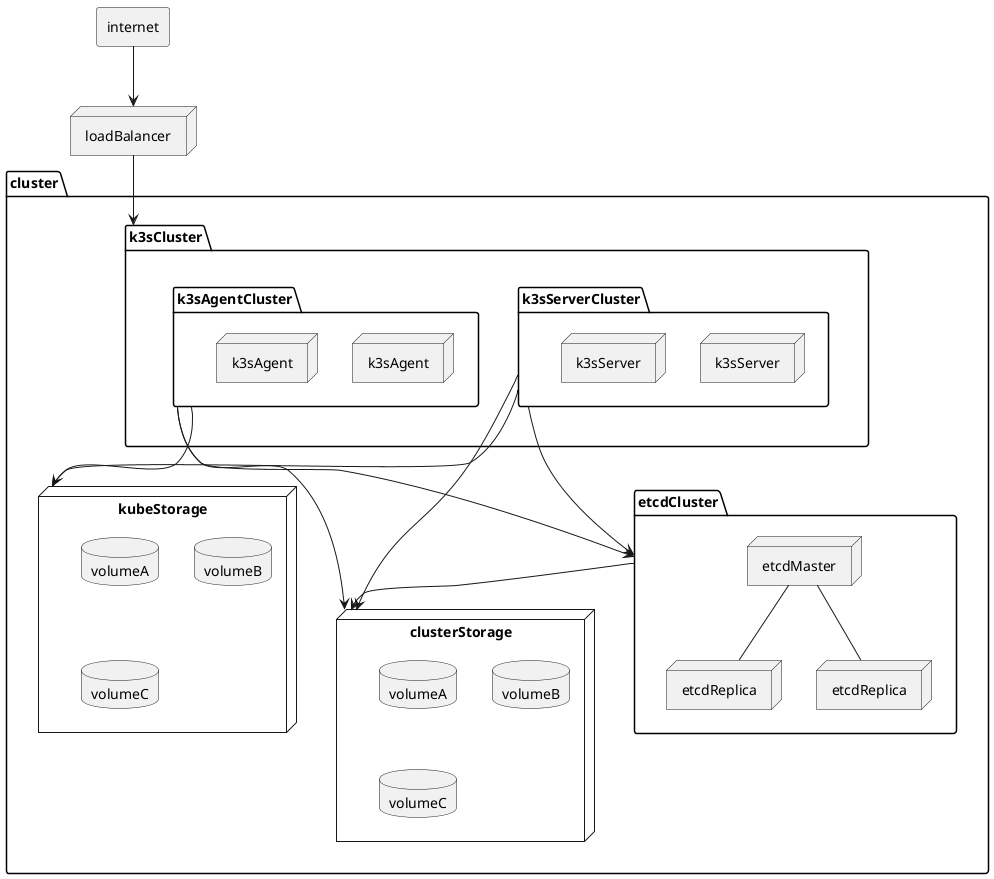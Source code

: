@startuml

agent internet 
node loadBalancer 
package cluster {
    node kubeStorage {
        database volumeA
        database volumeB
        database volumeC
    }

    node clusterStorage {
        database volumeA1 as "volumeA"
        database volumeB1 as "volumeB"
        database volumeC1 as "volumeC"
    }

    package etcdCluster {
        node etcdMaster
        node etcdReplica1 as "etcdReplica"
        node etcdReplica2 as "etcdReplica"

        etcdMaster -- etcdReplica1
        etcdMaster -- etcdReplica2
    }

    package k3sCluster {
        package k3sAgentCluster {
            node k3sAgent1 as "k3sAgent"
            node k3sAgent2 as "k3sAgent"
        }

        package k3sServerCluster {
            node k3sServer1 as "k3sServer"
            node k3sServer2 as "k3sServer"
        }
    }


    k3sAgentCluster --> etcdCluster
    k3sServerCluster --> etcdCluster

    k3sServerCluster --> kubeStorage
    k3sAgentCluster --> kubeStorage

    k3sServerCluster --> clusterStorage
    k3sAgentCluster --> clusterStorage

    etcdCluster --> clusterStorage
}

internet --> loadBalancer
loadBalancer --> k3sCluster 
@enduml